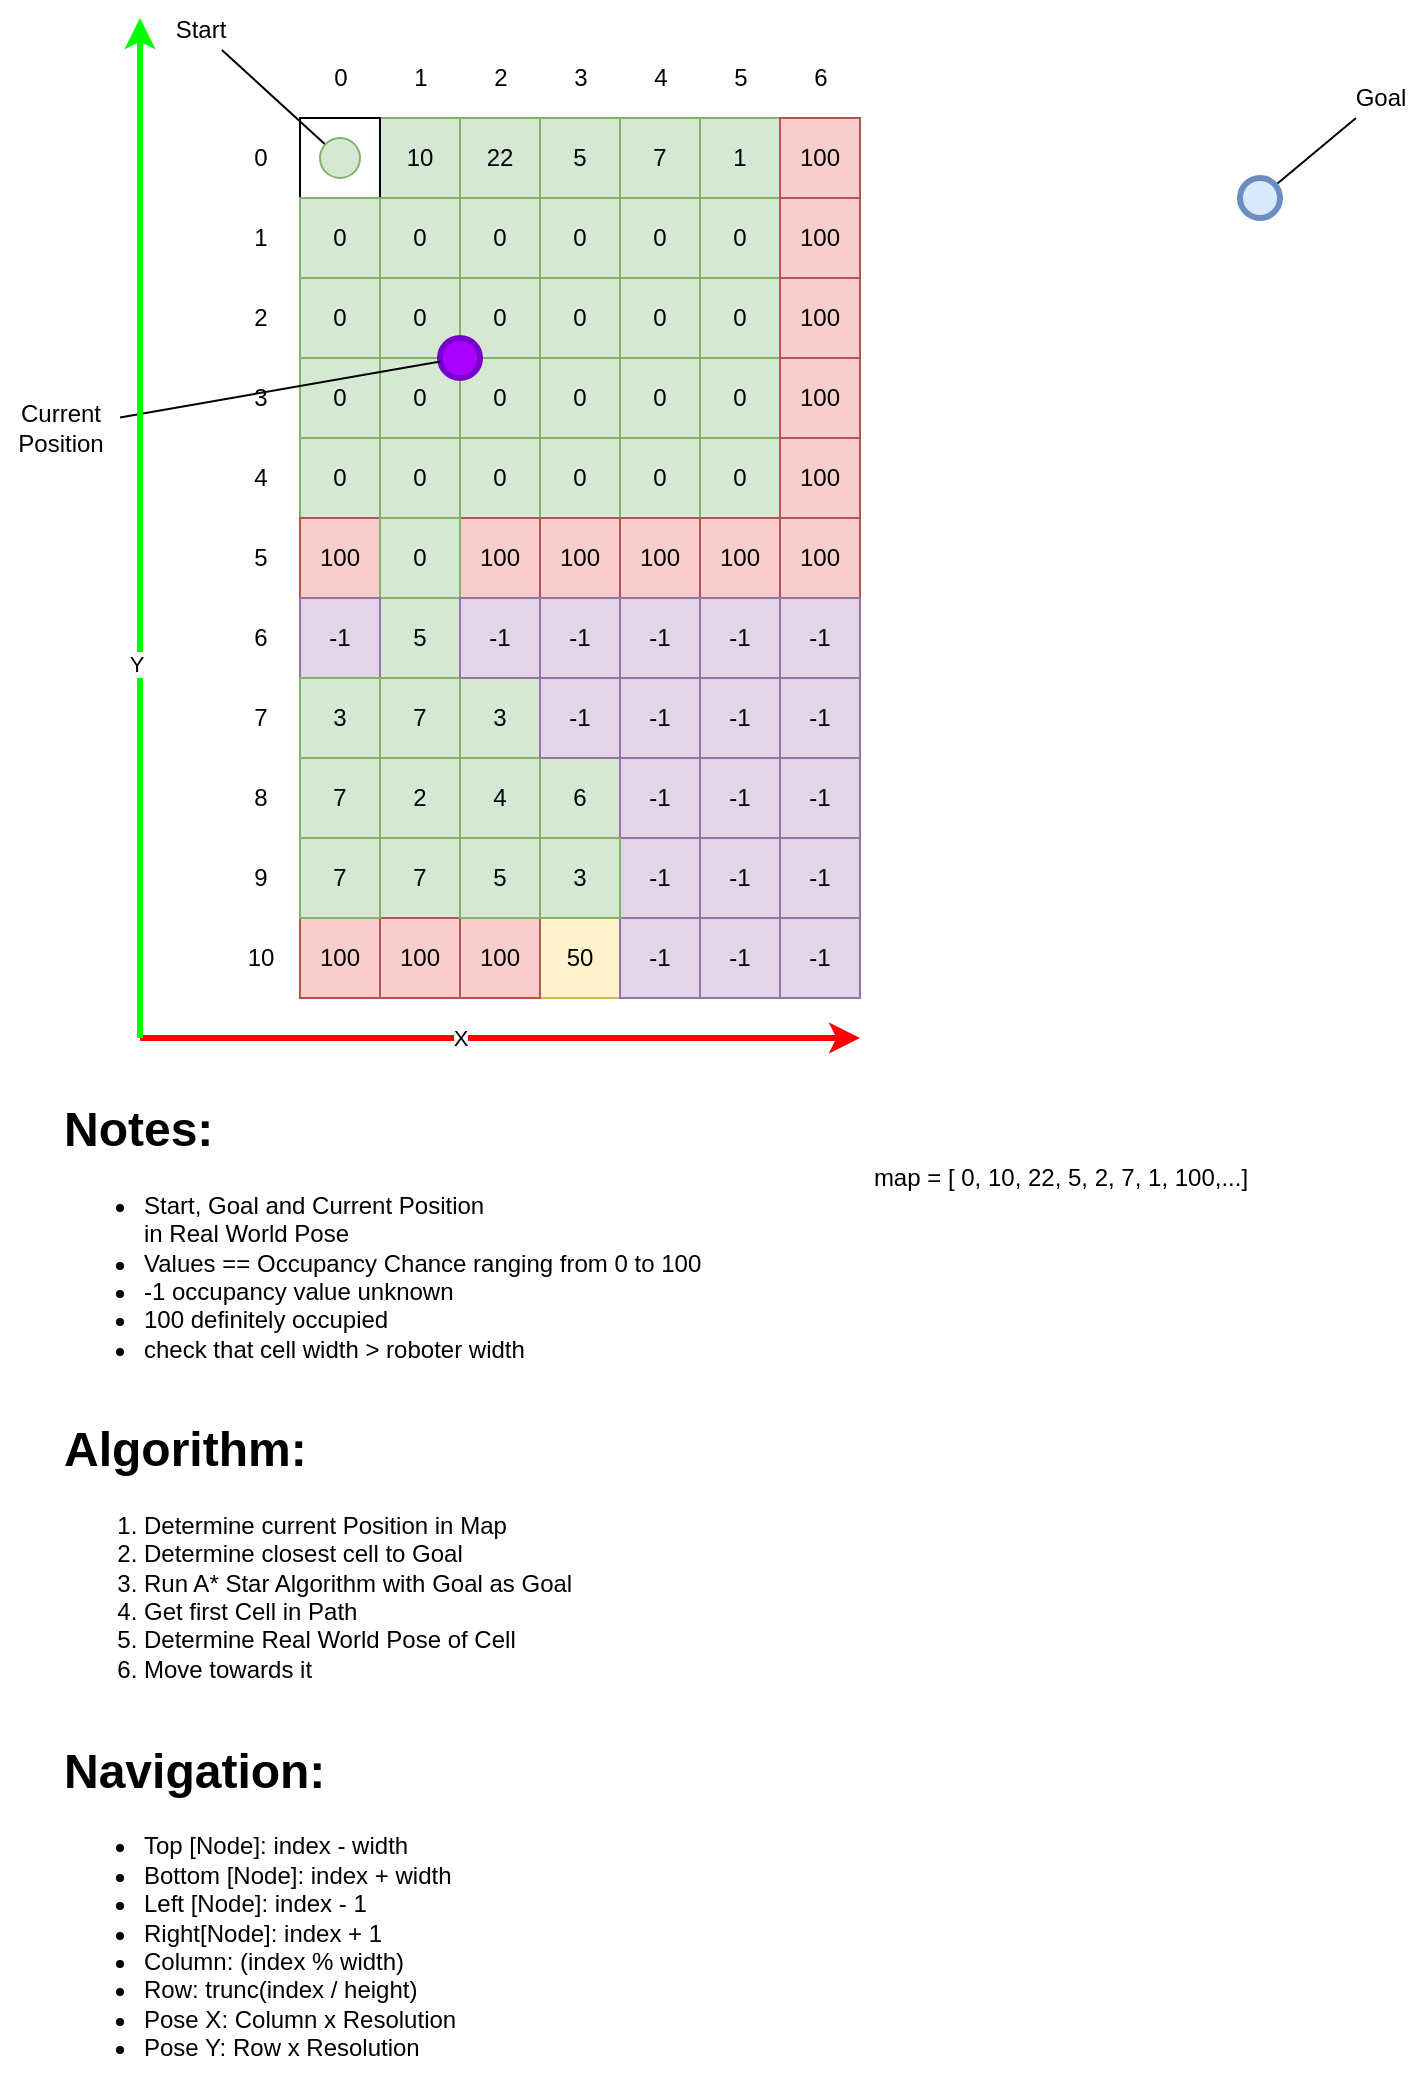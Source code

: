 <mxfile version="13.0.9" type="device"><diagram id="As67EdwFsobc0EP5jU_1" name="Page-1"><mxGraphModel dx="981" dy="528" grid="1" gridSize="10" guides="1" tooltips="1" connect="1" arrows="1" fold="1" page="1" pageScale="1" pageWidth="827" pageHeight="1169" math="0" shadow="0"><root><mxCell id="0"/><mxCell id="1" parent="0"/><mxCell id="DA3QOdutlG-uhtOwpxYe-1" value="10" style="rounded=0;whiteSpace=wrap;html=1;fillColor=#d5e8d4;strokeColor=#82b366;" vertex="1" parent="1"><mxGeometry x="200" y="80" width="40" height="40" as="geometry"/></mxCell><mxCell id="DA3QOdutlG-uhtOwpxYe-2" value="0" style="rounded=0;whiteSpace=wrap;html=1;" vertex="1" parent="1"><mxGeometry x="160" y="80" width="40" height="40" as="geometry"/></mxCell><mxCell id="DA3QOdutlG-uhtOwpxYe-3" value="5" style="rounded=0;whiteSpace=wrap;html=1;fillColor=#d5e8d4;strokeColor=#82b366;" vertex="1" parent="1"><mxGeometry x="280" y="80" width="40" height="40" as="geometry"/></mxCell><mxCell id="DA3QOdutlG-uhtOwpxYe-4" value="22" style="rounded=0;whiteSpace=wrap;html=1;fillColor=#d5e8d4;strokeColor=#82b366;" vertex="1" parent="1"><mxGeometry x="240" y="80" width="40" height="40" as="geometry"/></mxCell><mxCell id="DA3QOdutlG-uhtOwpxYe-5" value="1" style="rounded=0;whiteSpace=wrap;html=1;fillColor=#d5e8d4;strokeColor=#82b366;" vertex="1" parent="1"><mxGeometry x="360" y="80" width="40" height="40" as="geometry"/></mxCell><mxCell id="DA3QOdutlG-uhtOwpxYe-6" value="7" style="rounded=0;whiteSpace=wrap;html=1;fillColor=#d5e8d4;strokeColor=#82b366;" vertex="1" parent="1"><mxGeometry x="320" y="80" width="40" height="40" as="geometry"/></mxCell><mxCell id="DA3QOdutlG-uhtOwpxYe-8" value="100" style="rounded=0;whiteSpace=wrap;html=1;fillColor=#f8cecc;strokeColor=#b85450;" vertex="1" parent="1"><mxGeometry x="400" y="80" width="40" height="40" as="geometry"/></mxCell><mxCell id="DA3QOdutlG-uhtOwpxYe-13" value="0" style="rounded=0;whiteSpace=wrap;html=1;fillColor=#d5e8d4;strokeColor=#82b366;" vertex="1" parent="1"><mxGeometry x="200" y="120" width="40" height="40" as="geometry"/></mxCell><mxCell id="DA3QOdutlG-uhtOwpxYe-14" value="0" style="rounded=0;whiteSpace=wrap;html=1;fillColor=#d5e8d4;strokeColor=#82b366;" vertex="1" parent="1"><mxGeometry x="160" y="120" width="40" height="40" as="geometry"/></mxCell><mxCell id="DA3QOdutlG-uhtOwpxYe-15" value="0" style="rounded=0;whiteSpace=wrap;html=1;fillColor=#d5e8d4;strokeColor=#82b366;" vertex="1" parent="1"><mxGeometry x="280" y="120" width="40" height="40" as="geometry"/></mxCell><mxCell id="DA3QOdutlG-uhtOwpxYe-16" value="0" style="rounded=0;whiteSpace=wrap;html=1;fillColor=#d5e8d4;strokeColor=#82b366;" vertex="1" parent="1"><mxGeometry x="240" y="120" width="40" height="40" as="geometry"/></mxCell><mxCell id="DA3QOdutlG-uhtOwpxYe-17" value="0" style="rounded=0;whiteSpace=wrap;html=1;fillColor=#d5e8d4;strokeColor=#82b366;" vertex="1" parent="1"><mxGeometry x="360" y="120" width="40" height="40" as="geometry"/></mxCell><mxCell id="DA3QOdutlG-uhtOwpxYe-18" value="0" style="rounded=0;whiteSpace=wrap;html=1;fillColor=#d5e8d4;strokeColor=#82b366;" vertex="1" parent="1"><mxGeometry x="320" y="120" width="40" height="40" as="geometry"/></mxCell><mxCell id="DA3QOdutlG-uhtOwpxYe-20" value="100" style="rounded=0;whiteSpace=wrap;html=1;fillColor=#f8cecc;strokeColor=#b85450;" vertex="1" parent="1"><mxGeometry x="400" y="120" width="40" height="40" as="geometry"/></mxCell><mxCell id="DA3QOdutlG-uhtOwpxYe-25" value="0" style="rounded=0;whiteSpace=wrap;html=1;fillColor=#d5e8d4;strokeColor=#82b366;" vertex="1" parent="1"><mxGeometry x="200" y="160" width="40" height="40" as="geometry"/></mxCell><mxCell id="DA3QOdutlG-uhtOwpxYe-26" value="0" style="rounded=0;whiteSpace=wrap;html=1;fillColor=#d5e8d4;strokeColor=#82b366;" vertex="1" parent="1"><mxGeometry x="160" y="160" width="40" height="40" as="geometry"/></mxCell><mxCell id="DA3QOdutlG-uhtOwpxYe-27" value="0" style="rounded=0;whiteSpace=wrap;html=1;fillColor=#d5e8d4;strokeColor=#82b366;" vertex="1" parent="1"><mxGeometry x="280" y="160" width="40" height="40" as="geometry"/></mxCell><mxCell id="DA3QOdutlG-uhtOwpxYe-28" value="0" style="rounded=0;whiteSpace=wrap;html=1;fillColor=#d5e8d4;strokeColor=#82b366;" vertex="1" parent="1"><mxGeometry x="240" y="160" width="40" height="40" as="geometry"/></mxCell><mxCell id="DA3QOdutlG-uhtOwpxYe-29" value="0" style="rounded=0;whiteSpace=wrap;html=1;fillColor=#d5e8d4;strokeColor=#82b366;" vertex="1" parent="1"><mxGeometry x="360" y="160" width="40" height="40" as="geometry"/></mxCell><mxCell id="DA3QOdutlG-uhtOwpxYe-30" value="0" style="rounded=0;whiteSpace=wrap;html=1;fillColor=#d5e8d4;strokeColor=#82b366;" vertex="1" parent="1"><mxGeometry x="320" y="160" width="40" height="40" as="geometry"/></mxCell><mxCell id="DA3QOdutlG-uhtOwpxYe-32" value="100" style="rounded=0;whiteSpace=wrap;html=1;fillColor=#f8cecc;strokeColor=#b85450;" vertex="1" parent="1"><mxGeometry x="400" y="160" width="40" height="40" as="geometry"/></mxCell><mxCell id="DA3QOdutlG-uhtOwpxYe-37" value="0" style="rounded=0;whiteSpace=wrap;html=1;fillColor=#d5e8d4;strokeColor=#82b366;" vertex="1" parent="1"><mxGeometry x="200" y="200" width="40" height="40" as="geometry"/></mxCell><mxCell id="DA3QOdutlG-uhtOwpxYe-38" value="0" style="rounded=0;whiteSpace=wrap;html=1;fillColor=#d5e8d4;strokeColor=#82b366;" vertex="1" parent="1"><mxGeometry x="160" y="200" width="40" height="40" as="geometry"/></mxCell><mxCell id="DA3QOdutlG-uhtOwpxYe-39" value="0" style="rounded=0;whiteSpace=wrap;html=1;fillColor=#d5e8d4;strokeColor=#82b366;" vertex="1" parent="1"><mxGeometry x="280" y="200" width="40" height="40" as="geometry"/></mxCell><mxCell id="DA3QOdutlG-uhtOwpxYe-40" value="0" style="rounded=0;whiteSpace=wrap;html=1;fillColor=#d5e8d4;strokeColor=#82b366;" vertex="1" parent="1"><mxGeometry x="240" y="200" width="40" height="40" as="geometry"/></mxCell><mxCell id="DA3QOdutlG-uhtOwpxYe-41" value="0" style="rounded=0;whiteSpace=wrap;html=1;fillColor=#d5e8d4;strokeColor=#82b366;" vertex="1" parent="1"><mxGeometry x="360" y="200" width="40" height="40" as="geometry"/></mxCell><mxCell id="DA3QOdutlG-uhtOwpxYe-42" value="0" style="rounded=0;whiteSpace=wrap;html=1;fillColor=#d5e8d4;strokeColor=#82b366;" vertex="1" parent="1"><mxGeometry x="320" y="200" width="40" height="40" as="geometry"/></mxCell><mxCell id="DA3QOdutlG-uhtOwpxYe-44" value="100" style="rounded=0;whiteSpace=wrap;html=1;fillColor=#f8cecc;strokeColor=#b85450;" vertex="1" parent="1"><mxGeometry x="400" y="200" width="40" height="40" as="geometry"/></mxCell><mxCell id="DA3QOdutlG-uhtOwpxYe-49" value="0" style="rounded=0;whiteSpace=wrap;html=1;fillColor=#d5e8d4;strokeColor=#82b366;" vertex="1" parent="1"><mxGeometry x="200" y="240" width="40" height="40" as="geometry"/></mxCell><mxCell id="DA3QOdutlG-uhtOwpxYe-50" value="0" style="rounded=0;whiteSpace=wrap;html=1;fillColor=#d5e8d4;strokeColor=#82b366;" vertex="1" parent="1"><mxGeometry x="160" y="240" width="40" height="40" as="geometry"/></mxCell><mxCell id="DA3QOdutlG-uhtOwpxYe-51" value="0" style="rounded=0;whiteSpace=wrap;html=1;fillColor=#d5e8d4;strokeColor=#82b366;" vertex="1" parent="1"><mxGeometry x="280" y="240" width="40" height="40" as="geometry"/></mxCell><mxCell id="DA3QOdutlG-uhtOwpxYe-52" value="0" style="rounded=0;whiteSpace=wrap;html=1;fillColor=#d5e8d4;strokeColor=#82b366;" vertex="1" parent="1"><mxGeometry x="240" y="240" width="40" height="40" as="geometry"/></mxCell><mxCell id="DA3QOdutlG-uhtOwpxYe-53" value="0" style="rounded=0;whiteSpace=wrap;html=1;fillColor=#d5e8d4;strokeColor=#82b366;" vertex="1" parent="1"><mxGeometry x="360" y="240" width="40" height="40" as="geometry"/></mxCell><mxCell id="DA3QOdutlG-uhtOwpxYe-54" value="0" style="rounded=0;whiteSpace=wrap;html=1;fillColor=#d5e8d4;strokeColor=#82b366;" vertex="1" parent="1"><mxGeometry x="320" y="240" width="40" height="40" as="geometry"/></mxCell><mxCell id="DA3QOdutlG-uhtOwpxYe-56" value="100" style="rounded=0;whiteSpace=wrap;html=1;fillColor=#f8cecc;strokeColor=#b85450;" vertex="1" parent="1"><mxGeometry x="400" y="240" width="40" height="40" as="geometry"/></mxCell><mxCell id="DA3QOdutlG-uhtOwpxYe-62" value="100" style="rounded=0;whiteSpace=wrap;html=1;fillColor=#f8cecc;strokeColor=#b85450;" vertex="1" parent="1"><mxGeometry x="160" y="280" width="40" height="40" as="geometry"/></mxCell><mxCell id="DA3QOdutlG-uhtOwpxYe-73" value="5" style="rounded=0;whiteSpace=wrap;html=1;fillColor=#d5e8d4;strokeColor=#82b366;" vertex="1" parent="1"><mxGeometry x="200" y="320" width="40" height="40" as="geometry"/></mxCell><mxCell id="DA3QOdutlG-uhtOwpxYe-85" value="7" style="rounded=0;whiteSpace=wrap;html=1;fillColor=#d5e8d4;strokeColor=#82b366;" vertex="1" parent="1"><mxGeometry x="200" y="360" width="40" height="40" as="geometry"/></mxCell><mxCell id="DA3QOdutlG-uhtOwpxYe-88" value="3" style="rounded=0;whiteSpace=wrap;html=1;fillColor=#d5e8d4;strokeColor=#82b366;" vertex="1" parent="1"><mxGeometry x="240" y="360" width="40" height="40" as="geometry"/></mxCell><mxCell id="DA3QOdutlG-uhtOwpxYe-97" value="2" style="rounded=0;whiteSpace=wrap;html=1;fillColor=#d5e8d4;strokeColor=#82b366;" vertex="1" parent="1"><mxGeometry x="200" y="400" width="40" height="40" as="geometry"/></mxCell><mxCell id="DA3QOdutlG-uhtOwpxYe-99" value="6" style="rounded=0;whiteSpace=wrap;html=1;fillColor=#d5e8d4;strokeColor=#82b366;" vertex="1" parent="1"><mxGeometry x="280" y="400" width="40" height="40" as="geometry"/></mxCell><mxCell id="DA3QOdutlG-uhtOwpxYe-100" value="4" style="rounded=0;whiteSpace=wrap;html=1;fillColor=#d5e8d4;strokeColor=#82b366;" vertex="1" parent="1"><mxGeometry x="240" y="400" width="40" height="40" as="geometry"/></mxCell><mxCell id="DA3QOdutlG-uhtOwpxYe-109" value="7" style="rounded=0;whiteSpace=wrap;html=1;fillColor=#d5e8d4;strokeColor=#82b366;" vertex="1" parent="1"><mxGeometry x="200" y="440" width="40" height="40" as="geometry"/></mxCell><mxCell id="DA3QOdutlG-uhtOwpxYe-145" value="0" style="text;html=1;align=center;verticalAlign=middle;resizable=0;points=[];autosize=1;" vertex="1" parent="1"><mxGeometry x="170" y="50" width="20" height="20" as="geometry"/></mxCell><mxCell id="DA3QOdutlG-uhtOwpxYe-146" value="1" style="text;html=1;align=center;verticalAlign=middle;resizable=0;points=[];autosize=1;" vertex="1" parent="1"><mxGeometry x="210" y="50" width="20" height="20" as="geometry"/></mxCell><mxCell id="DA3QOdutlG-uhtOwpxYe-147" value="2" style="text;html=1;align=center;verticalAlign=middle;resizable=0;points=[];autosize=1;" vertex="1" parent="1"><mxGeometry x="250" y="50" width="20" height="20" as="geometry"/></mxCell><mxCell id="DA3QOdutlG-uhtOwpxYe-148" value="3" style="text;html=1;align=center;verticalAlign=middle;resizable=0;points=[];autosize=1;" vertex="1" parent="1"><mxGeometry x="290" y="50" width="20" height="20" as="geometry"/></mxCell><mxCell id="DA3QOdutlG-uhtOwpxYe-149" value="4" style="text;html=1;align=center;verticalAlign=middle;resizable=0;points=[];autosize=1;" vertex="1" parent="1"><mxGeometry x="330" y="50" width="20" height="20" as="geometry"/></mxCell><mxCell id="DA3QOdutlG-uhtOwpxYe-150" value="5" style="text;html=1;align=center;verticalAlign=middle;resizable=0;points=[];autosize=1;" vertex="1" parent="1"><mxGeometry x="370" y="50" width="20" height="20" as="geometry"/></mxCell><mxCell id="DA3QOdutlG-uhtOwpxYe-151" value="6" style="text;html=1;align=center;verticalAlign=middle;resizable=0;points=[];autosize=1;" vertex="1" parent="1"><mxGeometry x="410" y="50" width="20" height="20" as="geometry"/></mxCell><mxCell id="DA3QOdutlG-uhtOwpxYe-157" value="0" style="text;html=1;align=center;verticalAlign=middle;resizable=0;points=[];autosize=1;" vertex="1" parent="1"><mxGeometry x="130" y="90" width="20" height="20" as="geometry"/></mxCell><mxCell id="DA3QOdutlG-uhtOwpxYe-158" value="1" style="text;html=1;align=center;verticalAlign=middle;resizable=0;points=[];autosize=1;" vertex="1" parent="1"><mxGeometry x="130" y="130" width="20" height="20" as="geometry"/></mxCell><mxCell id="DA3QOdutlG-uhtOwpxYe-159" value="2" style="text;html=1;align=center;verticalAlign=middle;resizable=0;points=[];autosize=1;" vertex="1" parent="1"><mxGeometry x="130" y="170" width="20" height="20" as="geometry"/></mxCell><mxCell id="DA3QOdutlG-uhtOwpxYe-160" value="3" style="text;html=1;align=center;verticalAlign=middle;resizable=0;points=[];autosize=1;" vertex="1" parent="1"><mxGeometry x="130" y="210" width="20" height="20" as="geometry"/></mxCell><mxCell id="DA3QOdutlG-uhtOwpxYe-161" value="4" style="text;html=1;align=center;verticalAlign=middle;resizable=0;points=[];autosize=1;" vertex="1" parent="1"><mxGeometry x="130" y="250" width="20" height="20" as="geometry"/></mxCell><mxCell id="DA3QOdutlG-uhtOwpxYe-162" value="5" style="text;html=1;align=center;verticalAlign=middle;resizable=0;points=[];autosize=1;" vertex="1" parent="1"><mxGeometry x="130" y="290" width="20" height="20" as="geometry"/></mxCell><mxCell id="DA3QOdutlG-uhtOwpxYe-163" value="6" style="text;html=1;align=center;verticalAlign=middle;resizable=0;points=[];autosize=1;" vertex="1" parent="1"><mxGeometry x="130" y="330" width="20" height="20" as="geometry"/></mxCell><mxCell id="DA3QOdutlG-uhtOwpxYe-164" value="7" style="text;html=1;align=center;verticalAlign=middle;resizable=0;points=[];autosize=1;" vertex="1" parent="1"><mxGeometry x="130" y="370" width="20" height="20" as="geometry"/></mxCell><mxCell id="DA3QOdutlG-uhtOwpxYe-165" value="8" style="text;html=1;align=center;verticalAlign=middle;resizable=0;points=[];autosize=1;" vertex="1" parent="1"><mxGeometry x="130" y="410" width="20" height="20" as="geometry"/></mxCell><mxCell id="DA3QOdutlG-uhtOwpxYe-166" value="9" style="text;html=1;align=center;verticalAlign=middle;resizable=0;points=[];autosize=1;" vertex="1" parent="1"><mxGeometry x="130" y="450" width="20" height="20" as="geometry"/></mxCell><mxCell id="DA3QOdutlG-uhtOwpxYe-167" value="10" style="text;html=1;align=center;verticalAlign=middle;resizable=0;points=[];autosize=1;" vertex="1" parent="1"><mxGeometry x="125" y="490" width="30" height="20" as="geometry"/></mxCell><mxCell id="DA3QOdutlG-uhtOwpxYe-169" value="map = [ 0, 10, 22, 5, 2, 7, 1, 100,...] " style="text;html=1;align=center;verticalAlign=middle;resizable=0;points=[];autosize=1;" vertex="1" parent="1"><mxGeometry x="440" y="600" width="200" height="20" as="geometry"/></mxCell><mxCell id="DA3QOdutlG-uhtOwpxYe-195" value="100" style="rounded=0;whiteSpace=wrap;html=1;fillColor=#f8cecc;strokeColor=#b85450;" vertex="1" parent="1"><mxGeometry x="400" y="280" width="40" height="40" as="geometry"/></mxCell><mxCell id="DA3QOdutlG-uhtOwpxYe-196" value="100" style="rounded=0;whiteSpace=wrap;html=1;fillColor=#f8cecc;strokeColor=#b85450;" vertex="1" parent="1"><mxGeometry x="360" y="280" width="40" height="40" as="geometry"/></mxCell><mxCell id="DA3QOdutlG-uhtOwpxYe-197" value="100" style="rounded=0;whiteSpace=wrap;html=1;fillColor=#f8cecc;strokeColor=#b85450;" vertex="1" parent="1"><mxGeometry x="320" y="280" width="40" height="40" as="geometry"/></mxCell><mxCell id="DA3QOdutlG-uhtOwpxYe-198" value="100" style="rounded=0;whiteSpace=wrap;html=1;fillColor=#f8cecc;strokeColor=#b85450;" vertex="1" parent="1"><mxGeometry x="280" y="280" width="40" height="40" as="geometry"/></mxCell><mxCell id="DA3QOdutlG-uhtOwpxYe-199" value="100" style="rounded=0;whiteSpace=wrap;html=1;fillColor=#f8cecc;strokeColor=#b85450;" vertex="1" parent="1"><mxGeometry x="240" y="280" width="40" height="40" as="geometry"/></mxCell><mxCell id="DA3QOdutlG-uhtOwpxYe-200" value="0" style="rounded=0;whiteSpace=wrap;html=1;fillColor=#d5e8d4;strokeColor=#82b366;" vertex="1" parent="1"><mxGeometry x="200" y="280" width="40" height="40" as="geometry"/></mxCell><mxCell id="DA3QOdutlG-uhtOwpxYe-202" value="50" style="rounded=0;whiteSpace=wrap;html=1;fillColor=#fff2cc;strokeColor=#d6b656;" vertex="1" parent="1"><mxGeometry x="280" y="480" width="40" height="40" as="geometry"/></mxCell><mxCell id="DA3QOdutlG-uhtOwpxYe-203" value="100" style="rounded=0;whiteSpace=wrap;html=1;fillColor=#f8cecc;strokeColor=#b85450;" vertex="1" parent="1"><mxGeometry x="240" y="480" width="40" height="40" as="geometry"/></mxCell><mxCell id="DA3QOdutlG-uhtOwpxYe-204" value="100" style="rounded=0;whiteSpace=wrap;html=1;fillColor=#f8cecc;strokeColor=#b85450;" vertex="1" parent="1"><mxGeometry x="200" y="480" width="40" height="40" as="geometry"/></mxCell><mxCell id="DA3QOdutlG-uhtOwpxYe-205" value="100" style="rounded=0;whiteSpace=wrap;html=1;fillColor=#f8cecc;strokeColor=#b85450;" vertex="1" parent="1"><mxGeometry x="160" y="480" width="40" height="40" as="geometry"/></mxCell><mxCell id="DA3QOdutlG-uhtOwpxYe-223" value="-1" style="rounded=0;whiteSpace=wrap;html=1;fillColor=#e1d5e7;strokeColor=#9673a6;" vertex="1" parent="1"><mxGeometry x="320" y="320" width="40" height="40" as="geometry"/></mxCell><mxCell id="DA3QOdutlG-uhtOwpxYe-224" value="-1" style="rounded=0;whiteSpace=wrap;html=1;fillColor=#e1d5e7;strokeColor=#9673a6;" vertex="1" parent="1"><mxGeometry x="360" y="320" width="40" height="40" as="geometry"/></mxCell><mxCell id="DA3QOdutlG-uhtOwpxYe-225" value="-1" style="rounded=0;whiteSpace=wrap;html=1;fillColor=#e1d5e7;strokeColor=#9673a6;" vertex="1" parent="1"><mxGeometry x="320" y="360" width="40" height="40" as="geometry"/></mxCell><mxCell id="DA3QOdutlG-uhtOwpxYe-226" value="-1" style="rounded=0;whiteSpace=wrap;html=1;fillColor=#e1d5e7;strokeColor=#9673a6;" vertex="1" parent="1"><mxGeometry x="360" y="360" width="40" height="40" as="geometry"/></mxCell><mxCell id="DA3QOdutlG-uhtOwpxYe-227" value="-1" style="rounded=0;whiteSpace=wrap;html=1;fillColor=#e1d5e7;strokeColor=#9673a6;" vertex="1" parent="1"><mxGeometry x="320" y="400" width="40" height="40" as="geometry"/></mxCell><mxCell id="DA3QOdutlG-uhtOwpxYe-228" value="-1" style="rounded=0;whiteSpace=wrap;html=1;fillColor=#e1d5e7;strokeColor=#9673a6;" vertex="1" parent="1"><mxGeometry x="360" y="400" width="40" height="40" as="geometry"/></mxCell><mxCell id="DA3QOdutlG-uhtOwpxYe-229" value="-1" style="rounded=0;whiteSpace=wrap;html=1;fillColor=#e1d5e7;strokeColor=#9673a6;" vertex="1" parent="1"><mxGeometry x="320" y="440" width="40" height="40" as="geometry"/></mxCell><mxCell id="DA3QOdutlG-uhtOwpxYe-230" value="-1" style="rounded=0;whiteSpace=wrap;html=1;fillColor=#e1d5e7;strokeColor=#9673a6;" vertex="1" parent="1"><mxGeometry x="360" y="440" width="40" height="40" as="geometry"/></mxCell><mxCell id="DA3QOdutlG-uhtOwpxYe-231" value="-1" style="rounded=0;whiteSpace=wrap;html=1;fillColor=#e1d5e7;strokeColor=#9673a6;" vertex="1" parent="1"><mxGeometry x="320" y="480" width="40" height="40" as="geometry"/></mxCell><mxCell id="DA3QOdutlG-uhtOwpxYe-232" value="-1" style="rounded=0;whiteSpace=wrap;html=1;fillColor=#e1d5e7;strokeColor=#9673a6;" vertex="1" parent="1"><mxGeometry x="360" y="480" width="40" height="40" as="geometry"/></mxCell><mxCell id="DA3QOdutlG-uhtOwpxYe-233" value="-1" style="rounded=0;whiteSpace=wrap;html=1;fillColor=#e1d5e7;strokeColor=#9673a6;" vertex="1" parent="1"><mxGeometry x="400" y="320" width="40" height="40" as="geometry"/></mxCell><mxCell id="DA3QOdutlG-uhtOwpxYe-235" value="-1" style="rounded=0;whiteSpace=wrap;html=1;fillColor=#e1d5e7;strokeColor=#9673a6;" vertex="1" parent="1"><mxGeometry x="400" y="360" width="40" height="40" as="geometry"/></mxCell><mxCell id="DA3QOdutlG-uhtOwpxYe-237" value="-1" style="rounded=0;whiteSpace=wrap;html=1;fillColor=#e1d5e7;strokeColor=#9673a6;" vertex="1" parent="1"><mxGeometry x="400" y="400" width="40" height="40" as="geometry"/></mxCell><mxCell id="DA3QOdutlG-uhtOwpxYe-239" value="-1" style="rounded=0;whiteSpace=wrap;html=1;fillColor=#e1d5e7;strokeColor=#9673a6;" vertex="1" parent="1"><mxGeometry x="400" y="440" width="40" height="40" as="geometry"/></mxCell><mxCell id="DA3QOdutlG-uhtOwpxYe-241" value="-1" style="rounded=0;whiteSpace=wrap;html=1;fillColor=#e1d5e7;strokeColor=#9673a6;" vertex="1" parent="1"><mxGeometry x="400" y="480" width="40" height="40" as="geometry"/></mxCell><mxCell id="DA3QOdutlG-uhtOwpxYe-243" value="-1" style="rounded=0;whiteSpace=wrap;html=1;fillColor=#e1d5e7;strokeColor=#9673a6;" vertex="1" parent="1"><mxGeometry x="280" y="320" width="40" height="40" as="geometry"/></mxCell><mxCell id="DA3QOdutlG-uhtOwpxYe-244" value="-1" style="rounded=0;whiteSpace=wrap;html=1;fillColor=#e1d5e7;strokeColor=#9673a6;" vertex="1" parent="1"><mxGeometry x="240" y="320" width="40" height="40" as="geometry"/></mxCell><mxCell id="DA3QOdutlG-uhtOwpxYe-245" value="-1" style="rounded=0;whiteSpace=wrap;html=1;fillColor=#e1d5e7;strokeColor=#9673a6;" vertex="1" parent="1"><mxGeometry x="280" y="360" width="40" height="40" as="geometry"/></mxCell><mxCell id="DA3QOdutlG-uhtOwpxYe-246" value="3" style="rounded=0;whiteSpace=wrap;html=1;fillColor=#d5e8d4;strokeColor=#82b366;" vertex="1" parent="1"><mxGeometry x="280" y="440" width="40" height="40" as="geometry"/></mxCell><mxCell id="DA3QOdutlG-uhtOwpxYe-247" value="5" style="rounded=0;whiteSpace=wrap;html=1;fillColor=#d5e8d4;strokeColor=#82b366;" vertex="1" parent="1"><mxGeometry x="240" y="440" width="40" height="40" as="geometry"/></mxCell><mxCell id="DA3QOdutlG-uhtOwpxYe-249" value="-1" style="rounded=0;whiteSpace=wrap;html=1;fillColor=#e1d5e7;strokeColor=#9673a6;" vertex="1" parent="1"><mxGeometry x="160" y="320" width="40" height="40" as="geometry"/></mxCell><mxCell id="DA3QOdutlG-uhtOwpxYe-250" value="7" style="rounded=0;whiteSpace=wrap;html=1;fillColor=#d5e8d4;strokeColor=#82b366;" vertex="1" parent="1"><mxGeometry x="160" y="400" width="40" height="40" as="geometry"/></mxCell><mxCell id="DA3QOdutlG-uhtOwpxYe-251" value="3" style="rounded=0;whiteSpace=wrap;html=1;fillColor=#d5e8d4;strokeColor=#82b366;" vertex="1" parent="1"><mxGeometry x="160" y="360" width="40" height="40" as="geometry"/></mxCell><mxCell id="DA3QOdutlG-uhtOwpxYe-252" value="7" style="rounded=0;whiteSpace=wrap;html=1;fillColor=#d5e8d4;strokeColor=#82b366;" vertex="1" parent="1"><mxGeometry x="160" y="440" width="40" height="40" as="geometry"/></mxCell><mxCell id="DA3QOdutlG-uhtOwpxYe-264" style="edgeStyle=none;rounded=0;orthogonalLoop=1;jettySize=auto;html=1;endArrow=none;endFill=0;" edge="1" parent="1" source="DA3QOdutlG-uhtOwpxYe-254" target="DA3QOdutlG-uhtOwpxYe-263"><mxGeometry relative="1" as="geometry"/></mxCell><mxCell id="DA3QOdutlG-uhtOwpxYe-254" value="" style="ellipse;whiteSpace=wrap;html=1;aspect=fixed;fillColor=#d5e8d4;strokeColor=#82b366;" vertex="1" parent="1"><mxGeometry x="170" y="90" width="20" height="20" as="geometry"/></mxCell><mxCell id="DA3QOdutlG-uhtOwpxYe-260" style="rounded=0;orthogonalLoop=1;jettySize=auto;html=1;endArrow=none;endFill=0;" edge="1" parent="1" source="DA3QOdutlG-uhtOwpxYe-257" target="DA3QOdutlG-uhtOwpxYe-262"><mxGeometry relative="1" as="geometry"><mxPoint x="700" y="80" as="targetPoint"/></mxGeometry></mxCell><mxCell id="DA3QOdutlG-uhtOwpxYe-257" value="" style="ellipse;whiteSpace=wrap;html=1;aspect=fixed;strokeWidth=3;fillColor=#dae8fc;strokeColor=#6c8ebf;" vertex="1" parent="1"><mxGeometry x="630" y="110" width="20" height="20" as="geometry"/></mxCell><mxCell id="DA3QOdutlG-uhtOwpxYe-262" value="&lt;div&gt;Goal&lt;/div&gt;" style="text;html=1;align=center;verticalAlign=middle;resizable=0;points=[];autosize=1;" vertex="1" parent="1"><mxGeometry x="680" y="60" width="40" height="20" as="geometry"/></mxCell><mxCell id="DA3QOdutlG-uhtOwpxYe-263" value="Start" style="text;html=1;align=center;verticalAlign=middle;resizable=0;points=[];autosize=1;" vertex="1" parent="1"><mxGeometry x="90" y="26" width="40" height="20" as="geometry"/></mxCell><mxCell id="DA3QOdutlG-uhtOwpxYe-265" value="" style="ellipse;whiteSpace=wrap;html=1;aspect=fixed;strokeWidth=3;fillColor=#aa00ff;strokeColor=#7700CC;fontColor=#ffffff;" vertex="1" parent="1"><mxGeometry x="230" y="190" width="20" height="20" as="geometry"/></mxCell><mxCell id="DA3QOdutlG-uhtOwpxYe-267" style="edgeStyle=none;rounded=0;orthogonalLoop=1;jettySize=auto;html=1;endArrow=none;endFill=0;" edge="1" parent="1" source="DA3QOdutlG-uhtOwpxYe-266" target="DA3QOdutlG-uhtOwpxYe-265"><mxGeometry relative="1" as="geometry"/></mxCell><mxCell id="DA3QOdutlG-uhtOwpxYe-266" value="Current &lt;br&gt;Position" style="text;html=1;align=center;verticalAlign=middle;resizable=0;points=[];autosize=1;" vertex="1" parent="1"><mxGeometry x="10" y="220" width="60" height="30" as="geometry"/></mxCell><mxCell id="DA3QOdutlG-uhtOwpxYe-268" value="&lt;h1&gt;Notes:&lt;/h1&gt;&lt;ul&gt;&lt;li&gt;Start, Goal and Current Position &lt;br&gt;in Real World Pose&lt;/li&gt;&lt;li&gt;Values == Occupancy Chance ranging from 0 to 100&lt;br&gt;&lt;/li&gt;&lt;li&gt;-1 occupancy value unknown&amp;nbsp;&lt;/li&gt;&lt;li&gt;100 definitely occupied&lt;/li&gt;&lt;li&gt;check that cell width &amp;gt; roboter width&lt;br&gt;&lt;/li&gt;&lt;/ul&gt;" style="text;html=1;align=left;verticalAlign=middle;resizable=0;points=[];autosize=1;" vertex="1" parent="1"><mxGeometry x="40" y="560" width="330" height="150" as="geometry"/></mxCell><mxCell id="DA3QOdutlG-uhtOwpxYe-269" value="&lt;div&gt;&lt;h1&gt;Algorithm:&lt;/h1&gt;&lt;/div&gt;&lt;div&gt;&lt;ol&gt;&lt;li&gt;Determine current Position in Map&lt;/li&gt;&lt;li&gt;Determine closest cell to Goal&lt;/li&gt;&lt;li&gt;Run A* Star Algorithm with Goal as Goal&lt;/li&gt;&lt;li&gt;Get first Cell in Path&lt;/li&gt;&lt;li&gt;Determine Real World Pose of Cell&lt;/li&gt;&lt;li&gt;Move towards it&lt;br&gt;&lt;/li&gt;&lt;/ol&gt;&lt;/div&gt;" style="text;html=1;align=left;verticalAlign=middle;resizable=0;points=[];autosize=1;" vertex="1" parent="1"><mxGeometry x="40" y="720" width="270" height="150" as="geometry"/></mxCell><mxCell id="DA3QOdutlG-uhtOwpxYe-271" value="&lt;h1 align=&quot;left&quot;&gt;Navigation:&lt;/h1&gt;&lt;div align=&quot;left&quot;&gt;&lt;ul&gt;&lt;li&gt;Top [Node]: index - width&lt;/li&gt;&lt;li&gt;Bottom [Node]: index + width&lt;/li&gt;&lt;li&gt;Left [Node]: index - 1&lt;/li&gt;&lt;li&gt;Right[Node]: index + 1&lt;/li&gt;&lt;li&gt;Column: (index % width)&lt;br&gt;&lt;/li&gt;&lt;li&gt;Row: trunc(index / height)&lt;/li&gt;&lt;li&gt;Pose X: Column x Resolution&lt;/li&gt;&lt;li&gt;Pose Y: Row x Resolution&lt;br&gt;&lt;/li&gt;&lt;/ul&gt;&lt;/div&gt;" style="text;html=1;align=left;verticalAlign=middle;resizable=0;points=[];autosize=1;" vertex="1" parent="1"><mxGeometry x="40" y="880" width="210" height="180" as="geometry"/></mxCell><mxCell id="DA3QOdutlG-uhtOwpxYe-283" value="" style="group" vertex="1" connectable="0" parent="1"><mxGeometry x="80" y="540" width="360" as="geometry"/></mxCell><mxCell id="DA3QOdutlG-uhtOwpxYe-278" value="" style="endArrow=classic;html=1;strokeWidth=3;fillColor=#d80073;strokeColor=#FF0000;" edge="1" parent="DA3QOdutlG-uhtOwpxYe-283"><mxGeometry width="50" height="50" relative="1" as="geometry"><mxPoint as="sourcePoint"/><mxPoint x="360" as="targetPoint"/></mxGeometry></mxCell><mxCell id="DA3QOdutlG-uhtOwpxYe-280" value="X" style="edgeLabel;html=1;align=center;verticalAlign=middle;resizable=0;points=[];" vertex="1" connectable="0" parent="DA3QOdutlG-uhtOwpxYe-278"><mxGeometry x="-0.199" y="-4" relative="1" as="geometry"><mxPoint x="15.83" y="-4" as="offset"/></mxGeometry></mxCell><mxCell id="DA3QOdutlG-uhtOwpxYe-284" value="" style="group" vertex="1" connectable="0" parent="1"><mxGeometry x="80" y="30" height="510" as="geometry"/></mxCell><mxCell id="DA3QOdutlG-uhtOwpxYe-279" value="" style="endArrow=classic;html=1;strokeWidth=3;fillColor=#d80073;strokeColor=#00FF00;" edge="1" parent="DA3QOdutlG-uhtOwpxYe-284"><mxGeometry width="50" height="50" relative="1" as="geometry"><mxPoint y="510" as="sourcePoint"/><mxPoint as="targetPoint"/></mxGeometry></mxCell><mxCell id="DA3QOdutlG-uhtOwpxYe-281" value="Y" style="edgeLabel;html=1;align=center;verticalAlign=middle;resizable=0;points=[];" vertex="1" connectable="0" parent="DA3QOdutlG-uhtOwpxYe-279"><mxGeometry x="-0.201" y="1" relative="1" as="geometry"><mxPoint x="-1" y="16.67" as="offset"/></mxGeometry></mxCell></root></mxGraphModel></diagram></mxfile>